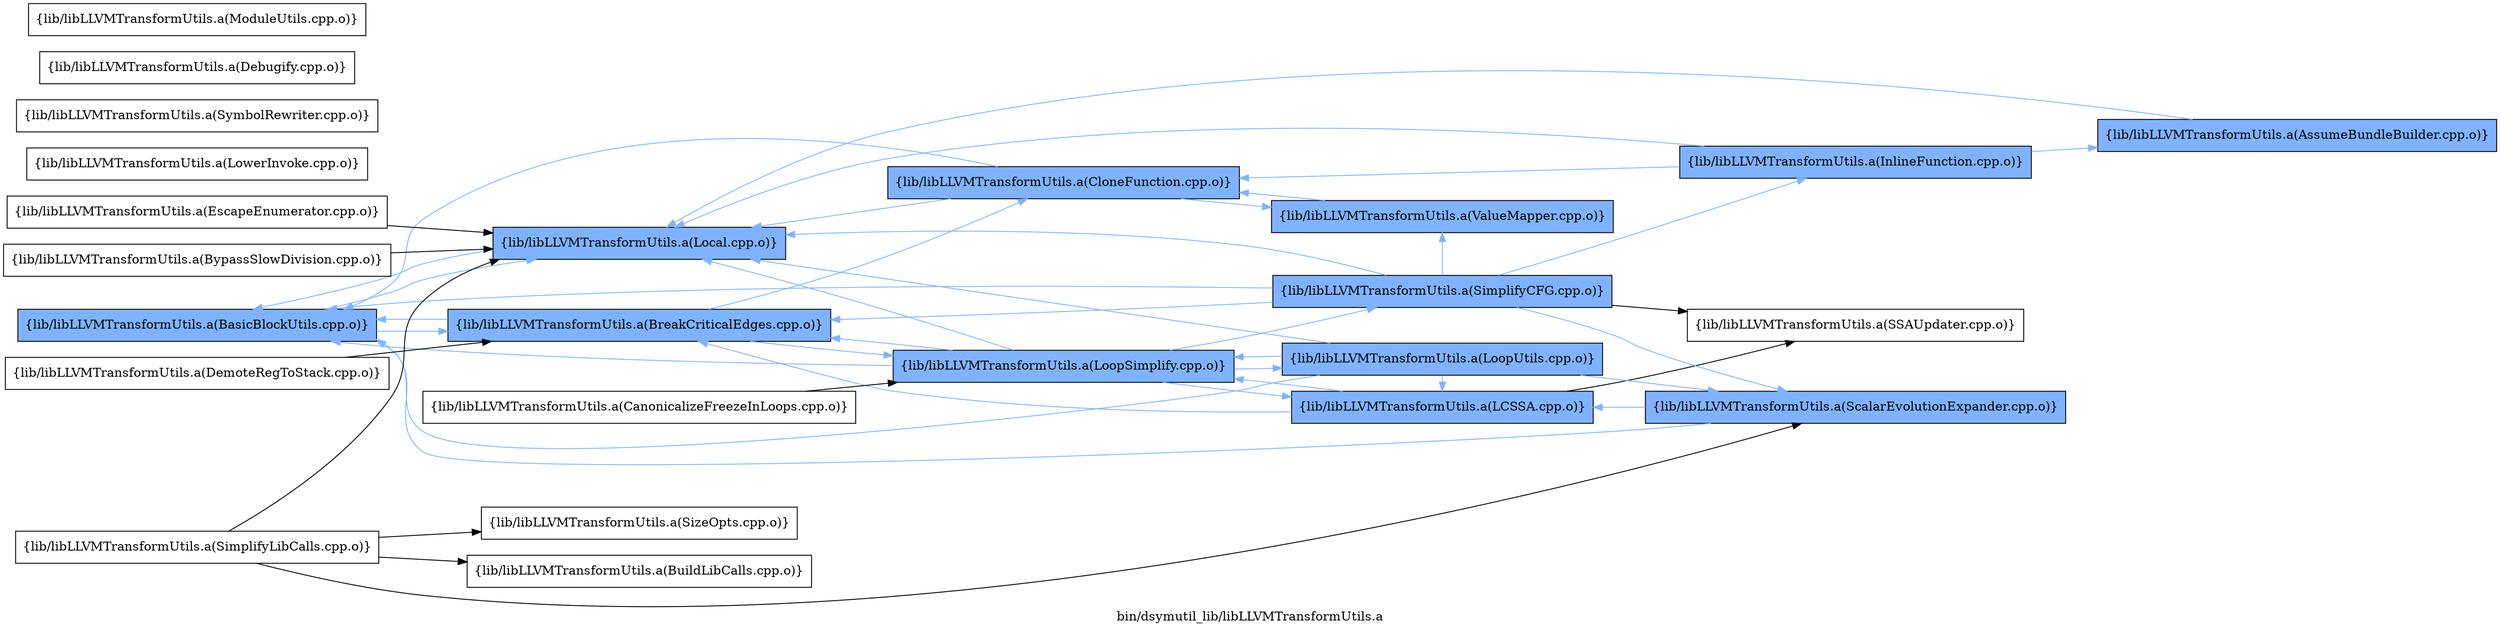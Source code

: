 digraph "bin/dsymutil_lib/libLLVMTransformUtils.a" {
	label="bin/dsymutil_lib/libLLVMTransformUtils.a";
	rankdir=LR;
	{ rank=same; Node0x562b7e0f16b8;  }
	{ rank=same; Node0x562b7e0f1078; Node0x562b7e106a68;  }
	{ rank=same; Node0x562b7e103408; Node0x562b7e106338;  }
	{ rank=same; Node0x562b7e10e948; Node0x562b7e100028; Node0x562b7e106568; Node0x562b7e111d28;  }
	{ rank=same; Node0x562b7e110338; Node0x562b7e110f68; Node0x562b7e100938;  }

	Node0x562b7e0f16b8 [shape=record,shape=box,group=1,style=filled,fillcolor="0.600000 0.5 1",label="{lib/libLLVMTransformUtils.a(BasicBlockUtils.cpp.o)}"];
	Node0x562b7e0f16b8 -> Node0x562b7e0f1078[color="0.600000 0.5 1"];
	Node0x562b7e0f16b8 -> Node0x562b7e106a68[color="0.600000 0.5 1"];
	Node0x562b7e106a68 [shape=record,shape=box,group=1,style=filled,fillcolor="0.600000 0.5 1",label="{lib/libLLVMTransformUtils.a(Local.cpp.o)}"];
	Node0x562b7e106a68 -> Node0x562b7e0f16b8[color="0.600000 0.5 1"];
	Node0x562b7e111878 [shape=record,shape=box,group=0,label="{lib/libLLVMTransformUtils.a(SizeOpts.cpp.o)}"];
	Node0x562b7e0ef9a8 [shape=record,shape=box,group=0,label="{lib/libLLVMTransformUtils.a(CanonicalizeFreezeInLoops.cpp.o)}"];
	Node0x562b7e0ef9a8 -> Node0x562b7e106338;
	Node0x562b7e0ece38 [shape=record,shape=box,group=0,label="{lib/libLLVMTransformUtils.a(LowerInvoke.cpp.o)}"];
	Node0x562b7e10e4e8 [shape=record,shape=box,group=0,label="{lib/libLLVMTransformUtils.a(SymbolRewriter.cpp.o)}"];
	Node0x562b7e0f1078 [shape=record,shape=box,group=1,style=filled,fillcolor="0.600000 0.5 1",label="{lib/libLLVMTransformUtils.a(BreakCriticalEdges.cpp.o)}"];
	Node0x562b7e0f1078 -> Node0x562b7e0f16b8[color="0.600000 0.5 1"];
	Node0x562b7e0f1078 -> Node0x562b7e103408[color="0.600000 0.5 1"];
	Node0x562b7e0f1078 -> Node0x562b7e106338[color="0.600000 0.5 1"];
	Node0x562b7e0f0128 [shape=record,shape=box,group=0,label="{lib/libLLVMTransformUtils.a(BypassSlowDivision.cpp.o)}"];
	Node0x562b7e0f0128 -> Node0x562b7e106a68;
	Node0x562b7e112458 [shape=record,shape=box,group=0,label="{lib/libLLVMTransformUtils.a(SimplifyLibCalls.cpp.o)}"];
	Node0x562b7e112458 -> Node0x562b7e0f1168;
	Node0x562b7e112458 -> Node0x562b7e106a68;
	Node0x562b7e112458 -> Node0x562b7e110f68;
	Node0x562b7e112458 -> Node0x562b7e111878;
	Node0x562b7e1027d8 [shape=record,shape=box,group=0,label="{lib/libLLVMTransformUtils.a(Debugify.cpp.o)}"];
	Node0x562b7e111d28 [shape=record,shape=box,group=1,style=filled,fillcolor="0.600000 0.5 1",label="{lib/libLLVMTransformUtils.a(SimplifyCFG.cpp.o)}"];
	Node0x562b7e111d28 -> Node0x562b7e0f16b8[color="0.600000 0.5 1"];
	Node0x562b7e111d28 -> Node0x562b7e0f1078[color="0.600000 0.5 1"];
	Node0x562b7e111d28 -> Node0x562b7e100938[color="0.600000 0.5 1"];
	Node0x562b7e111d28 -> Node0x562b7e106a68[color="0.600000 0.5 1"];
	Node0x562b7e111d28 -> Node0x562b7e110f68[color="0.600000 0.5 1"];
	Node0x562b7e111d28 -> Node0x562b7e110338;
	Node0x562b7e111d28 -> Node0x562b7e10e948[color="0.600000 0.5 1"];
	Node0x562b7e100028 [shape=record,shape=box,group=1,style=filled,fillcolor="0.600000 0.5 1",label="{lib/libLLVMTransformUtils.a(LCSSA.cpp.o)}"];
	Node0x562b7e100028 -> Node0x562b7e0f1078[color="0.600000 0.5 1"];
	Node0x562b7e100028 -> Node0x562b7e106338[color="0.600000 0.5 1"];
	Node0x562b7e100028 -> Node0x562b7e110338;
	Node0x562b7e106338 [shape=record,shape=box,group=1,style=filled,fillcolor="0.600000 0.5 1",label="{lib/libLLVMTransformUtils.a(LoopSimplify.cpp.o)}"];
	Node0x562b7e106338 -> Node0x562b7e0f16b8[color="0.600000 0.5 1"];
	Node0x562b7e106338 -> Node0x562b7e0f1078[color="0.600000 0.5 1"];
	Node0x562b7e106338 -> Node0x562b7e100028[color="0.600000 0.5 1"];
	Node0x562b7e106338 -> Node0x562b7e106a68[color="0.600000 0.5 1"];
	Node0x562b7e106338 -> Node0x562b7e106568[color="0.600000 0.5 1"];
	Node0x562b7e106338 -> Node0x562b7e111d28[color="0.600000 0.5 1"];
	Node0x562b7e110f68 [shape=record,shape=box,group=1,style=filled,fillcolor="0.600000 0.5 1",label="{lib/libLLVMTransformUtils.a(ScalarEvolutionExpander.cpp.o)}"];
	Node0x562b7e110f68 -> Node0x562b7e0f16b8[color="0.600000 0.5 1"];
	Node0x562b7e110f68 -> Node0x562b7e100028[color="0.600000 0.5 1"];
	Node0x562b7e100938 [shape=record,shape=box,group=1,style=filled,fillcolor="0.600000 0.5 1",label="{lib/libLLVMTransformUtils.a(InlineFunction.cpp.o)}"];
	Node0x562b7e100938 -> Node0x562b7e103408[color="0.600000 0.5 1"];
	Node0x562b7e100938 -> Node0x562b7e100ca8[color="0.600000 0.5 1"];
	Node0x562b7e100938 -> Node0x562b7e106a68[color="0.600000 0.5 1"];
	Node0x562b7e0ffa38 [shape=record,shape=box,group=0,label="{lib/libLLVMTransformUtils.a(DemoteRegToStack.cpp.o)}"];
	Node0x562b7e0ffa38 -> Node0x562b7e0f1078;
	Node0x562b7e0fed18 [shape=record,shape=box,group=0,label="{lib/libLLVMTransformUtils.a(EscapeEnumerator.cpp.o)}"];
	Node0x562b7e0fed18 -> Node0x562b7e106a68;
	Node0x562b7e0ec528 [shape=record,shape=box,group=0,label="{lib/libLLVMTransformUtils.a(ModuleUtils.cpp.o)}"];
	Node0x562b7e106568 [shape=record,shape=box,group=1,style=filled,fillcolor="0.600000 0.5 1",label="{lib/libLLVMTransformUtils.a(LoopUtils.cpp.o)}"];
	Node0x562b7e106568 -> Node0x562b7e0f16b8[color="0.600000 0.5 1"];
	Node0x562b7e106568 -> Node0x562b7e100028[color="0.600000 0.5 1"];
	Node0x562b7e106568 -> Node0x562b7e106a68[color="0.600000 0.5 1"];
	Node0x562b7e106568 -> Node0x562b7e106338[color="0.600000 0.5 1"];
	Node0x562b7e106568 -> Node0x562b7e110f68[color="0.600000 0.5 1"];
	Node0x562b7e103408 [shape=record,shape=box,group=1,style=filled,fillcolor="0.600000 0.5 1",label="{lib/libLLVMTransformUtils.a(CloneFunction.cpp.o)}"];
	Node0x562b7e103408 -> Node0x562b7e0f16b8[color="0.600000 0.5 1"];
	Node0x562b7e103408 -> Node0x562b7e106a68[color="0.600000 0.5 1"];
	Node0x562b7e103408 -> Node0x562b7e10e948[color="0.600000 0.5 1"];
	Node0x562b7e110338 [shape=record,shape=box,group=0,label="{lib/libLLVMTransformUtils.a(SSAUpdater.cpp.o)}"];
	Node0x562b7e10e948 [shape=record,shape=box,group=1,style=filled,fillcolor="0.600000 0.5 1",label="{lib/libLLVMTransformUtils.a(ValueMapper.cpp.o)}"];
	Node0x562b7e10e948 -> Node0x562b7e103408[color="0.600000 0.5 1"];
	Node0x562b7e0f1168 [shape=record,shape=box,group=0,label="{lib/libLLVMTransformUtils.a(BuildLibCalls.cpp.o)}"];
	Node0x562b7e100ca8 [shape=record,shape=box,group=1,style=filled,fillcolor="0.600000 0.5 1",label="{lib/libLLVMTransformUtils.a(AssumeBundleBuilder.cpp.o)}"];
	Node0x562b7e100ca8 -> Node0x562b7e106a68[color="0.600000 0.5 1"];
}

